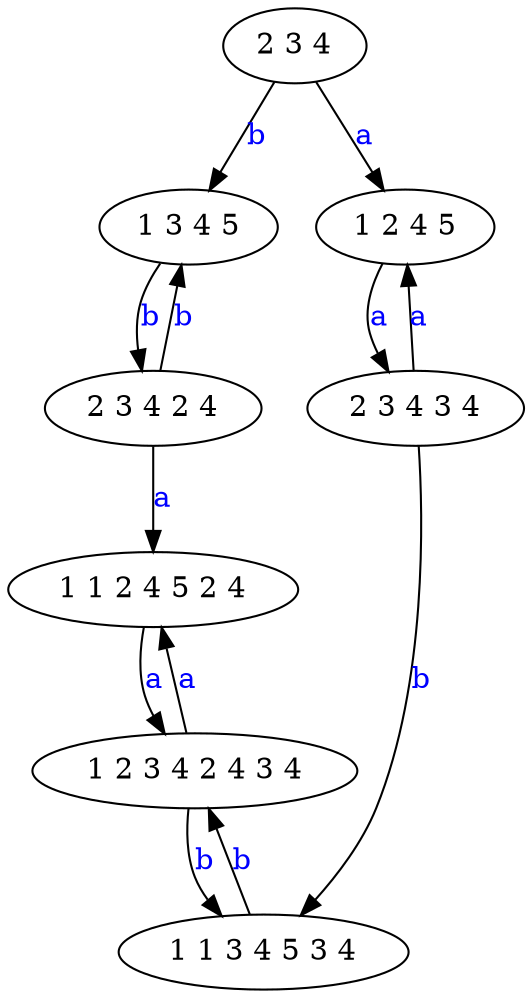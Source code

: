 digraph G {
	"2 3 4"->"1 3 4 5"[ label=<<font color="blue">b</font>> ];
	"2 3 4"->"1 2 4 5"[ label=<<font color="blue">a</font>> ];
	"2 3 4 2 4"->"1 3 4 5"[ label=<<font color="blue">b</font>> ];
	"1 1 3 4 5 3 4"->"1 2 3 4 2 4 3 4"[ label=<<font color="blue">b</font>> ];
	"1 2 3 4 2 4 3 4"->"1 1 3 4 5 3 4"[ label=<<font color="blue">b</font>> ];
	"1 2 3 4 2 4 3 4"->"1 1 2 4 5 2 4"[ label=<<font color="blue">a</font>> ];
	"1 3 4 5"->"2 3 4 2 4"[ label=<<font color="blue">b</font>> ];
	"1 2 4 5"->"2 3 4 3 4"[ label=<<font color="blue">a</font>> ];
	"2 3 4 2 4"->"1 1 2 4 5 2 4"[ label=<<font color="blue">a</font>> ];
	"2 3 4 3 4"->"1 1 3 4 5 3 4"[ label=<<font color="blue">b</font>> ];
	"2 3 4 3 4"->"1 2 4 5"[ label=<<font color="blue">a</font>> ];
	"1 1 2 4 5 2 4"->"1 2 3 4 2 4 3 4"[ label=<<font color="blue">a</font>> ];
	"1 1 2 4 5 2 4";
	"1 1 3 4 5 3 4";
	"1 2 3 4 2 4 3 4";
	"1 2 4 5";
	"1 3 4 5";
	"2 3 4 2 4";
	"2 3 4 3 4";
	"2 3 4";

}
